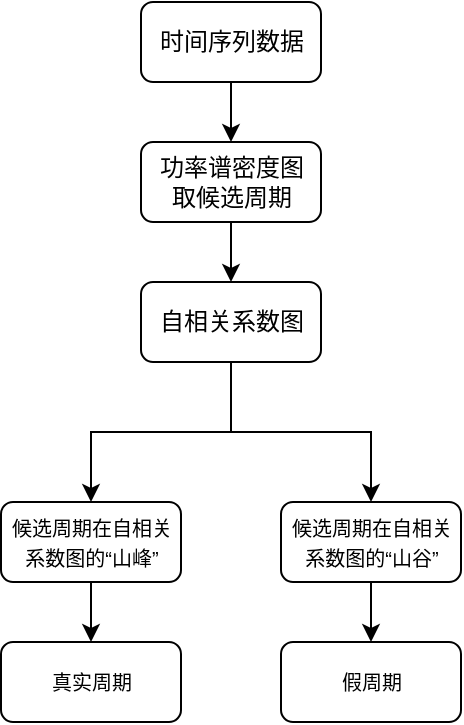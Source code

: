 <mxfile version="12.2.4" pages="1"><diagram id="XwfUOW3IidFI1Hf_Hrzb" name="Page-1"><mxGraphModel dx="269" dy="853" grid="0" gridSize="10" guides="1" tooltips="1" connect="1" arrows="1" fold="1" page="1" pageScale="1" pageWidth="827" pageHeight="1169" math="0" shadow="0"><root><mxCell id="0"/><mxCell id="1" parent="0"/><mxCell id="4" value="" style="edgeStyle=orthogonalEdgeStyle;rounded=0;orthogonalLoop=1;jettySize=auto;html=1;" parent="1" source="2" target="3" edge="1"><mxGeometry relative="1" as="geometry"/></mxCell><mxCell id="2" value="时间序列数据" style="rounded=1;whiteSpace=wrap;html=1;" parent="1" vertex="1"><mxGeometry x="279.5" y="171" width="90" height="40" as="geometry"/></mxCell><mxCell id="6" value="" style="edgeStyle=orthogonalEdgeStyle;rounded=0;orthogonalLoop=1;jettySize=auto;html=1;" parent="1" source="3" target="5" edge="1"><mxGeometry relative="1" as="geometry"/></mxCell><mxCell id="3" value="功率谱密度图&lt;br&gt;取候选周期" style="rounded=1;whiteSpace=wrap;html=1;" parent="1" vertex="1"><mxGeometry x="279.5" y="241" width="90" height="40" as="geometry"/></mxCell><mxCell id="8" value="" style="edgeStyle=orthogonalEdgeStyle;rounded=0;orthogonalLoop=1;jettySize=auto;html=1;" parent="1" source="5" target="7" edge="1"><mxGeometry relative="1" as="geometry"/></mxCell><mxCell id="10" style="edgeStyle=orthogonalEdgeStyle;rounded=0;orthogonalLoop=1;jettySize=auto;html=1;entryX=0.5;entryY=0;entryDx=0;entryDy=0;" parent="1" source="5" target="9" edge="1"><mxGeometry relative="1" as="geometry"/></mxCell><mxCell id="5" value="自相关系数图" style="rounded=1;whiteSpace=wrap;html=1;" parent="1" vertex="1"><mxGeometry x="279.5" y="311" width="90" height="40" as="geometry"/></mxCell><mxCell id="15" value="" style="edgeStyle=orthogonalEdgeStyle;rounded=0;orthogonalLoop=1;jettySize=auto;html=1;" parent="1" source="7" target="14" edge="1"><mxGeometry relative="1" as="geometry"/></mxCell><mxCell id="7" value="&lt;font style=&quot;font-size: 10px&quot;&gt;候选周期在自相关系数图的“山峰”&lt;/font&gt;" style="rounded=1;whiteSpace=wrap;html=1;" parent="1" vertex="1"><mxGeometry x="209.5" y="421" width="90" height="40" as="geometry"/></mxCell><mxCell id="14" value="&lt;span style=&quot;font-size: 10px&quot;&gt;真实周期&lt;/span&gt;" style="rounded=1;whiteSpace=wrap;html=1;" parent="1" vertex="1"><mxGeometry x="209.5" y="491" width="90" height="40" as="geometry"/></mxCell><mxCell id="17" value="" style="edgeStyle=orthogonalEdgeStyle;rounded=0;orthogonalLoop=1;jettySize=auto;html=1;" parent="1" source="9" target="16" edge="1"><mxGeometry relative="1" as="geometry"/></mxCell><mxCell id="9" value="&lt;font style=&quot;font-size: 10px&quot;&gt;候选周期在自相关系数图的“山谷”&lt;/font&gt;" style="rounded=1;whiteSpace=wrap;html=1;" parent="1" vertex="1"><mxGeometry x="349.5" y="421" width="90" height="40" as="geometry"/></mxCell><mxCell id="16" value="&lt;span style=&quot;font-size: 10px&quot;&gt;假周期&lt;/span&gt;" style="rounded=1;whiteSpace=wrap;html=1;" parent="1" vertex="1"><mxGeometry x="349.5" y="491" width="90" height="40" as="geometry"/></mxCell></root></mxGraphModel></diagram></mxfile>